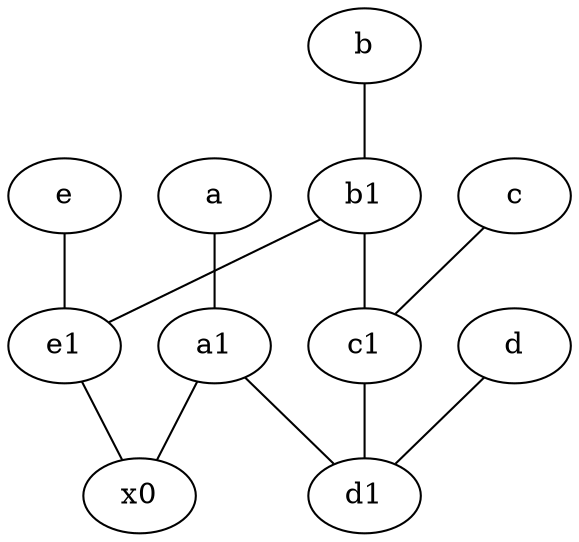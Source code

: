 graph {
	node [labelfontsize=50]
	e [labelfontsize=50 pos="7,9!"]
	a1 [labelfontsize=50 pos="8,3!"]
	e1 [labelfontsize=50 pos="7,7!"]
	b [labelfontsize=50 pos="10,4!"]
	x0 [labelfontsize=50]
	b1 [labelfontsize=50 pos="9,4!"]
	a [labelfontsize=50 pos="8,2!"]
	c1 [labelfontsize=50 pos="4.5,3!"]
	c [labelfontsize=50 pos="4.5,2!"]
	d1 [labelfontsize=50 pos="3,5!"]
	d [labelfontsize=50 pos="2,5!"]
	d -- d1
	b1 -- c1
	e -- e1
	a -- a1
	a1 -- x0
	c -- c1
	e1 -- x0
	b -- b1
	a1 -- d1
	c1 -- d1
	b1 -- e1
}
